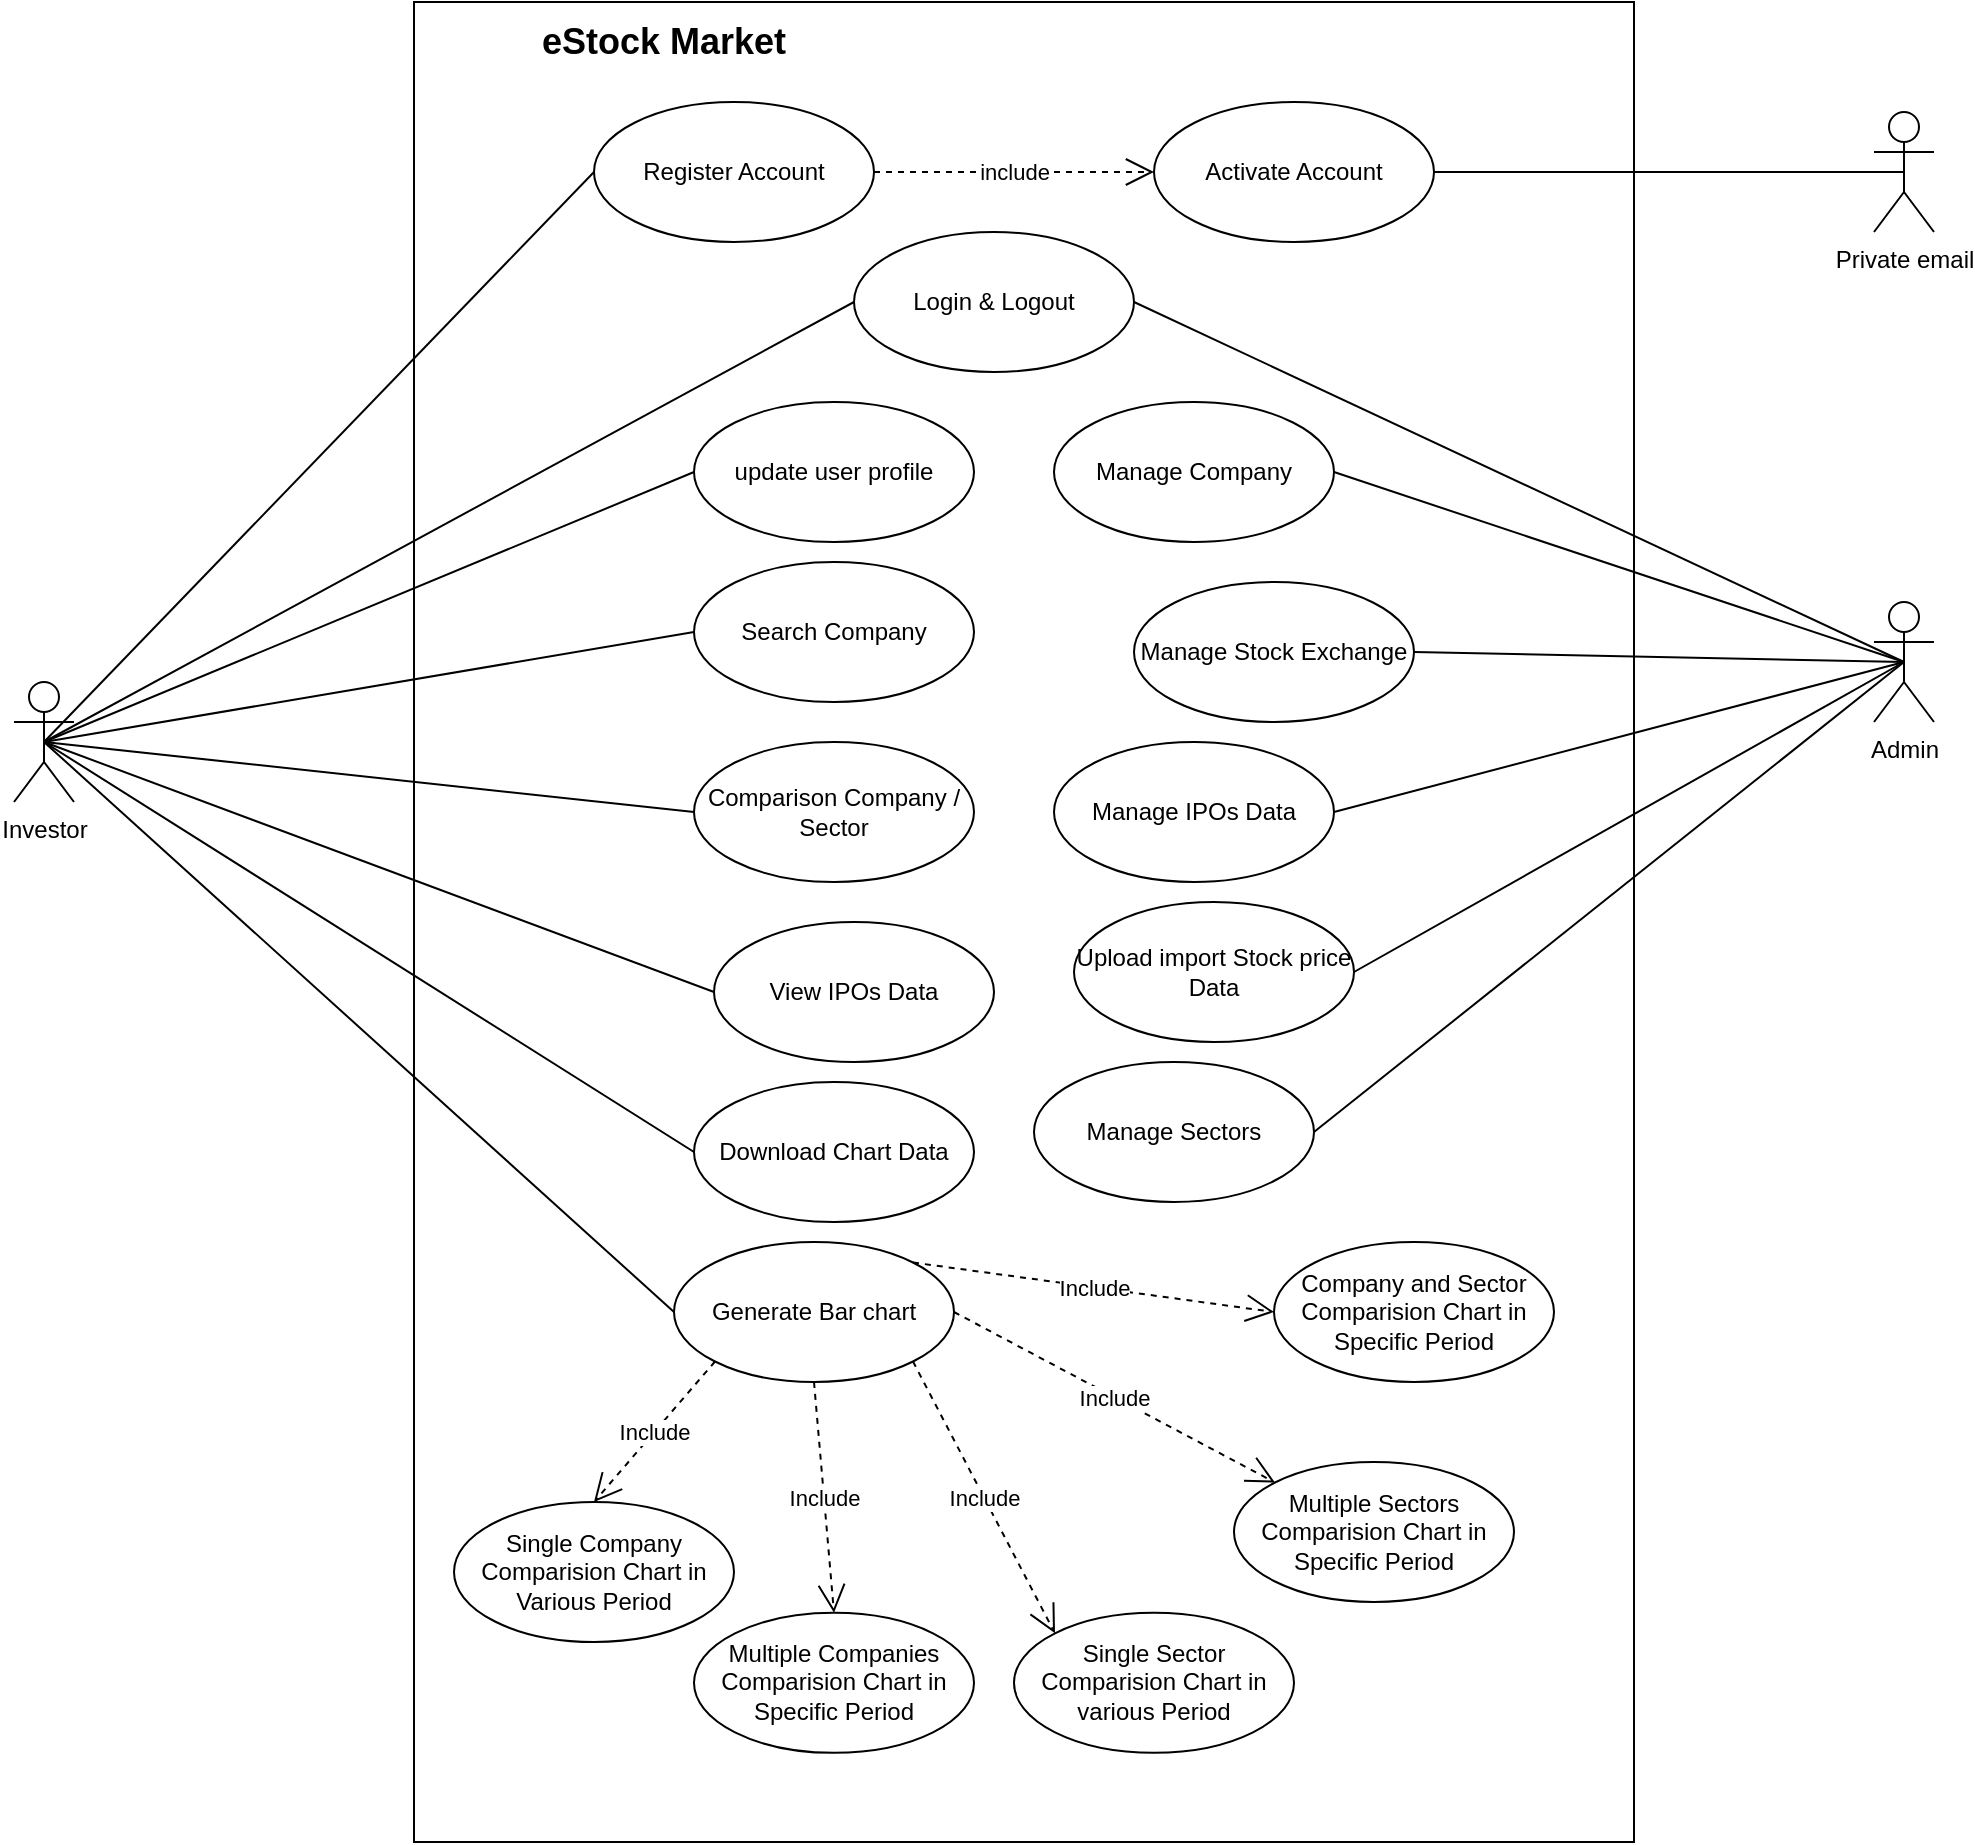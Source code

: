 <mxfile version="12.4.2" type="device" pages="1"><diagram name="Page-1" id="e7e014a7-5840-1c2e-5031-d8a46d1fe8dd"><mxGraphModel dx="1580" dy="1126" grid="1" gridSize="10" guides="1" tooltips="1" connect="1" arrows="1" fold="1" page="1" pageScale="1" pageWidth="1169" pageHeight="826" background="#ffffff" math="0" shadow="0"><root><mxCell id="0"/><mxCell id="1" parent="0"/><mxCell id="6gH7hLRX9gbW6ru8GHT0-45" value="" style="html=1;" vertex="1" parent="1"><mxGeometry x="250" y="20" width="610" height="920" as="geometry"/></mxCell><mxCell id="6gH7hLRX9gbW6ru8GHT0-41" value="Investor" style="shape=umlActor;verticalLabelPosition=bottom;labelBackgroundColor=#ffffff;verticalAlign=top;html=1;" vertex="1" parent="1"><mxGeometry x="50" y="360" width="30" height="60" as="geometry"/></mxCell><mxCell id="6gH7hLRX9gbW6ru8GHT0-42" value="Admin" style="shape=umlActor;verticalLabelPosition=bottom;labelBackgroundColor=#ffffff;verticalAlign=top;html=1;" vertex="1" parent="1"><mxGeometry x="980" y="320" width="30" height="60" as="geometry"/></mxCell><mxCell id="6gH7hLRX9gbW6ru8GHT0-43" value="Register Account" style="ellipse;whiteSpace=wrap;html=1;" vertex="1" parent="1"><mxGeometry x="340" y="70" width="140" height="70" as="geometry"/></mxCell><mxCell id="6gH7hLRX9gbW6ru8GHT0-44" value="Login &amp;amp; Logout" style="ellipse;whiteSpace=wrap;html=1;" vertex="1" parent="1"><mxGeometry x="470" y="135" width="140" height="70" as="geometry"/></mxCell><mxCell id="6gH7hLRX9gbW6ru8GHT0-59" value="update user profile" style="ellipse;whiteSpace=wrap;html=1;" vertex="1" parent="1"><mxGeometry x="390" y="220" width="140" height="70" as="geometry"/></mxCell><mxCell id="6gH7hLRX9gbW6ru8GHT0-62" value="Search Company" style="ellipse;whiteSpace=wrap;html=1;" vertex="1" parent="1"><mxGeometry x="390" y="300" width="140" height="70" as="geometry"/></mxCell><mxCell id="6gH7hLRX9gbW6ru8GHT0-64" value="Comparison Company / Sector" style="ellipse;whiteSpace=wrap;html=1;" vertex="1" parent="1"><mxGeometry x="390" y="390" width="140" height="70" as="geometry"/></mxCell><mxCell id="6gH7hLRX9gbW6ru8GHT0-66" value="&lt;span style=&quot;white-space: normal&quot;&gt;View IPOs Data&lt;/span&gt;" style="ellipse;whiteSpace=wrap;html=1;" vertex="1" parent="1"><mxGeometry x="400" y="480" width="140" height="70" as="geometry"/></mxCell><mxCell id="6gH7hLRX9gbW6ru8GHT0-68" value="Download Chart Data" style="ellipse;whiteSpace=wrap;html=1;" vertex="1" parent="1"><mxGeometry x="390" y="560" width="140" height="70" as="geometry"/></mxCell><mxCell id="6gH7hLRX9gbW6ru8GHT0-72" value="Manage Company" style="ellipse;whiteSpace=wrap;html=1;" vertex="1" parent="1"><mxGeometry x="570" y="220" width="140" height="70" as="geometry"/></mxCell><mxCell id="6gH7hLRX9gbW6ru8GHT0-74" value="Generate Bar chart" style="ellipse;whiteSpace=wrap;html=1;" vertex="1" parent="1"><mxGeometry x="380" y="640" width="140" height="70" as="geometry"/></mxCell><mxCell id="6gH7hLRX9gbW6ru8GHT0-76" value="&lt;font style=&quot;font-size: 18px&quot;&gt;&lt;b&gt;eStock Market&lt;/b&gt;&lt;/font&gt;" style="text;html=1;strokeColor=none;fillColor=none;align=center;verticalAlign=middle;whiteSpace=wrap;rounded=0;" vertex="1" parent="1"><mxGeometry x="310" y="30" width="130" height="20" as="geometry"/></mxCell><mxCell id="6gH7hLRX9gbW6ru8GHT0-77" value="Manage Stock Exchange" style="ellipse;whiteSpace=wrap;html=1;" vertex="1" parent="1"><mxGeometry x="610" y="310" width="140" height="70" as="geometry"/></mxCell><mxCell id="6gH7hLRX9gbW6ru8GHT0-79" value="Manage IPOs Data" style="ellipse;whiteSpace=wrap;html=1;" vertex="1" parent="1"><mxGeometry x="570" y="390" width="140" height="70" as="geometry"/></mxCell><mxCell id="6gH7hLRX9gbW6ru8GHT0-83" value="Upload import Stock price Data" style="ellipse;whiteSpace=wrap;html=1;" vertex="1" parent="1"><mxGeometry x="580" y="470" width="140" height="70" as="geometry"/></mxCell><mxCell id="6gH7hLRX9gbW6ru8GHT0-84" value="Manage Sectors" style="ellipse;whiteSpace=wrap;html=1;" vertex="1" parent="1"><mxGeometry x="560" y="550" width="140" height="70" as="geometry"/></mxCell><mxCell id="6gH7hLRX9gbW6ru8GHT0-85" value="" style="endArrow=none;html=1;entryX=0;entryY=0.5;entryDx=0;entryDy=0;exitX=0.5;exitY=0.5;exitDx=0;exitDy=0;exitPerimeter=0;" edge="1" parent="1" source="6gH7hLRX9gbW6ru8GHT0-41" target="6gH7hLRX9gbW6ru8GHT0-44"><mxGeometry width="50" height="50" relative="1" as="geometry"><mxPoint x="130" y="800" as="sourcePoint"/><mxPoint x="180" y="750" as="targetPoint"/></mxGeometry></mxCell><mxCell id="6gH7hLRX9gbW6ru8GHT0-86" value="" style="endArrow=none;html=1;entryX=0;entryY=0.5;entryDx=0;entryDy=0;exitX=0.5;exitY=0.5;exitDx=0;exitDy=0;exitPerimeter=0;" edge="1" parent="1" source="6gH7hLRX9gbW6ru8GHT0-41" target="6gH7hLRX9gbW6ru8GHT0-43"><mxGeometry width="50" height="50" relative="1" as="geometry"><mxPoint x="150" y="350" as="sourcePoint"/><mxPoint x="180" y="750" as="targetPoint"/></mxGeometry></mxCell><mxCell id="6gH7hLRX9gbW6ru8GHT0-87" value="" style="endArrow=none;html=1;exitX=0.5;exitY=0.5;exitDx=0;exitDy=0;exitPerimeter=0;entryX=0;entryY=0.5;entryDx=0;entryDy=0;" edge="1" parent="1" source="6gH7hLRX9gbW6ru8GHT0-41" target="6gH7hLRX9gbW6ru8GHT0-59"><mxGeometry width="50" height="50" relative="1" as="geometry"><mxPoint x="130" y="800" as="sourcePoint"/><mxPoint x="180" y="750" as="targetPoint"/></mxGeometry></mxCell><mxCell id="6gH7hLRX9gbW6ru8GHT0-88" value="" style="endArrow=none;html=1;exitX=0.5;exitY=0.5;exitDx=0;exitDy=0;exitPerimeter=0;entryX=0;entryY=0.5;entryDx=0;entryDy=0;" edge="1" parent="1" source="6gH7hLRX9gbW6ru8GHT0-41" target="6gH7hLRX9gbW6ru8GHT0-62"><mxGeometry width="50" height="50" relative="1" as="geometry"><mxPoint x="130" y="800" as="sourcePoint"/><mxPoint x="180" y="750" as="targetPoint"/></mxGeometry></mxCell><mxCell id="6gH7hLRX9gbW6ru8GHT0-89" value="" style="endArrow=none;html=1;exitX=0.5;exitY=0.5;exitDx=0;exitDy=0;exitPerimeter=0;entryX=0;entryY=0.5;entryDx=0;entryDy=0;" edge="1" parent="1" source="6gH7hLRX9gbW6ru8GHT0-41" target="6gH7hLRX9gbW6ru8GHT0-64"><mxGeometry width="50" height="50" relative="1" as="geometry"><mxPoint x="130" y="800" as="sourcePoint"/><mxPoint x="180" y="750" as="targetPoint"/></mxGeometry></mxCell><mxCell id="6gH7hLRX9gbW6ru8GHT0-90" value="" style="endArrow=none;html=1;exitX=0.5;exitY=0.5;exitDx=0;exitDy=0;exitPerimeter=0;entryX=0;entryY=0.5;entryDx=0;entryDy=0;" edge="1" parent="1" source="6gH7hLRX9gbW6ru8GHT0-41" target="6gH7hLRX9gbW6ru8GHT0-66"><mxGeometry width="50" height="50" relative="1" as="geometry"><mxPoint x="130" y="800" as="sourcePoint"/><mxPoint x="180" y="750" as="targetPoint"/></mxGeometry></mxCell><mxCell id="6gH7hLRX9gbW6ru8GHT0-91" value="" style="endArrow=none;html=1;exitX=0.5;exitY=0.5;exitDx=0;exitDy=0;exitPerimeter=0;entryX=0;entryY=0.5;entryDx=0;entryDy=0;" edge="1" parent="1" source="6gH7hLRX9gbW6ru8GHT0-41" target="6gH7hLRX9gbW6ru8GHT0-68"><mxGeometry width="50" height="50" relative="1" as="geometry"><mxPoint x="130" y="800" as="sourcePoint"/><mxPoint x="180" y="750" as="targetPoint"/></mxGeometry></mxCell><mxCell id="6gH7hLRX9gbW6ru8GHT0-92" value="" style="endArrow=none;html=1;exitX=0.5;exitY=0.5;exitDx=0;exitDy=0;exitPerimeter=0;entryX=0;entryY=0.5;entryDx=0;entryDy=0;" edge="1" parent="1" source="6gH7hLRX9gbW6ru8GHT0-41" target="6gH7hLRX9gbW6ru8GHT0-74"><mxGeometry width="50" height="50" relative="1" as="geometry"><mxPoint x="130" y="800" as="sourcePoint"/><mxPoint x="180" y="750" as="targetPoint"/></mxGeometry></mxCell><mxCell id="6gH7hLRX9gbW6ru8GHT0-93" value="" style="endArrow=none;html=1;exitX=0.5;exitY=0.5;exitDx=0;exitDy=0;exitPerimeter=0;entryX=1;entryY=0.5;entryDx=0;entryDy=0;" edge="1" parent="1" source="6gH7hLRX9gbW6ru8GHT0-42" target="6gH7hLRX9gbW6ru8GHT0-44"><mxGeometry width="50" height="50" relative="1" as="geometry"><mxPoint x="130" y="800" as="sourcePoint"/><mxPoint x="180" y="750" as="targetPoint"/></mxGeometry></mxCell><mxCell id="6gH7hLRX9gbW6ru8GHT0-94" value="" style="endArrow=none;html=1;entryX=0.5;entryY=0.5;entryDx=0;entryDy=0;entryPerimeter=0;exitX=1;exitY=0.5;exitDx=0;exitDy=0;" edge="1" parent="1" source="6gH7hLRX9gbW6ru8GHT0-72" target="6gH7hLRX9gbW6ru8GHT0-42"><mxGeometry width="50" height="50" relative="1" as="geometry"><mxPoint x="130" y="800" as="sourcePoint"/><mxPoint x="180" y="750" as="targetPoint"/></mxGeometry></mxCell><mxCell id="6gH7hLRX9gbW6ru8GHT0-95" value="" style="endArrow=none;html=1;entryX=0.5;entryY=0.5;entryDx=0;entryDy=0;entryPerimeter=0;exitX=1;exitY=0.5;exitDx=0;exitDy=0;" edge="1" parent="1" source="6gH7hLRX9gbW6ru8GHT0-77" target="6gH7hLRX9gbW6ru8GHT0-42"><mxGeometry width="50" height="50" relative="1" as="geometry"><mxPoint x="130" y="800" as="sourcePoint"/><mxPoint x="180" y="750" as="targetPoint"/></mxGeometry></mxCell><mxCell id="6gH7hLRX9gbW6ru8GHT0-96" value="" style="endArrow=none;html=1;entryX=0.5;entryY=0.5;entryDx=0;entryDy=0;entryPerimeter=0;exitX=1;exitY=0.5;exitDx=0;exitDy=0;" edge="1" parent="1" source="6gH7hLRX9gbW6ru8GHT0-79" target="6gH7hLRX9gbW6ru8GHT0-42"><mxGeometry width="50" height="50" relative="1" as="geometry"><mxPoint x="130" y="800" as="sourcePoint"/><mxPoint x="180" y="750" as="targetPoint"/></mxGeometry></mxCell><mxCell id="6gH7hLRX9gbW6ru8GHT0-97" value="" style="endArrow=none;html=1;entryX=0.5;entryY=0.5;entryDx=0;entryDy=0;entryPerimeter=0;exitX=1;exitY=0.5;exitDx=0;exitDy=0;" edge="1" parent="1" source="6gH7hLRX9gbW6ru8GHT0-83" target="6gH7hLRX9gbW6ru8GHT0-42"><mxGeometry width="50" height="50" relative="1" as="geometry"><mxPoint x="130" y="800" as="sourcePoint"/><mxPoint x="180" y="750" as="targetPoint"/></mxGeometry></mxCell><mxCell id="6gH7hLRX9gbW6ru8GHT0-98" value="" style="endArrow=none;html=1;entryX=0.5;entryY=0.5;entryDx=0;entryDy=0;entryPerimeter=0;exitX=1;exitY=0.5;exitDx=0;exitDy=0;" edge="1" parent="1" source="6gH7hLRX9gbW6ru8GHT0-84" target="6gH7hLRX9gbW6ru8GHT0-42"><mxGeometry width="50" height="50" relative="1" as="geometry"><mxPoint x="130" y="800" as="sourcePoint"/><mxPoint x="180" y="750" as="targetPoint"/></mxGeometry></mxCell><mxCell id="6gH7hLRX9gbW6ru8GHT0-99" value="Private email" style="shape=umlActor;verticalLabelPosition=bottom;labelBackgroundColor=#ffffff;verticalAlign=top;html=1;" vertex="1" parent="1"><mxGeometry x="980" y="75" width="30" height="60" as="geometry"/></mxCell><mxCell id="6gH7hLRX9gbW6ru8GHT0-100" value="Activate Account" style="ellipse;whiteSpace=wrap;html=1;" vertex="1" parent="1"><mxGeometry x="620" y="70" width="140" height="70" as="geometry"/></mxCell><mxCell id="6gH7hLRX9gbW6ru8GHT0-102" value="" style="endArrow=none;html=1;entryX=0.5;entryY=0.5;entryDx=0;entryDy=0;entryPerimeter=0;exitX=1;exitY=0.5;exitDx=0;exitDy=0;" edge="1" parent="1" source="6gH7hLRX9gbW6ru8GHT0-100" target="6gH7hLRX9gbW6ru8GHT0-99"><mxGeometry width="50" height="50" relative="1" as="geometry"><mxPoint x="130" y="800" as="sourcePoint"/><mxPoint x="180" y="750" as="targetPoint"/></mxGeometry></mxCell><mxCell id="6gH7hLRX9gbW6ru8GHT0-103" value="include" style="endArrow=open;endSize=12;dashed=1;html=1;entryX=0;entryY=0.5;entryDx=0;entryDy=0;exitX=1;exitY=0.5;exitDx=0;exitDy=0;" edge="1" parent="1" source="6gH7hLRX9gbW6ru8GHT0-43" target="6gH7hLRX9gbW6ru8GHT0-100"><mxGeometry width="160" relative="1" as="geometry"><mxPoint x="130" y="750" as="sourcePoint"/><mxPoint x="290" y="750" as="targetPoint"/></mxGeometry></mxCell><mxCell id="6gH7hLRX9gbW6ru8GHT0-105" value="Single Company Comparision Chart in Various Period" style="ellipse;whiteSpace=wrap;html=1;" vertex="1" parent="1"><mxGeometry x="270" y="770" width="140" height="70" as="geometry"/></mxCell><mxCell id="6gH7hLRX9gbW6ru8GHT0-106" value="Include" style="endArrow=open;endSize=12;dashed=1;html=1;exitX=0;exitY=1;exitDx=0;exitDy=0;entryX=0.5;entryY=0;entryDx=0;entryDy=0;" edge="1" parent="1" source="6gH7hLRX9gbW6ru8GHT0-74" target="6gH7hLRX9gbW6ru8GHT0-105"><mxGeometry width="160" relative="1" as="geometry"><mxPoint x="130" y="830" as="sourcePoint"/><mxPoint x="290" y="830" as="targetPoint"/></mxGeometry></mxCell><mxCell id="6gH7hLRX9gbW6ru8GHT0-107" value="Multiple Companies Comparision Chart in Specific Period" style="ellipse;whiteSpace=wrap;html=1;" vertex="1" parent="1"><mxGeometry x="390" y="825.43" width="140" height="70" as="geometry"/></mxCell><mxCell id="6gH7hLRX9gbW6ru8GHT0-108" value="Include" style="endArrow=open;endSize=12;dashed=1;html=1;exitX=0.5;exitY=1;exitDx=0;exitDy=0;entryX=0.5;entryY=0;entryDx=0;entryDy=0;" edge="1" parent="1" source="6gH7hLRX9gbW6ru8GHT0-74" target="6gH7hLRX9gbW6ru8GHT0-107"><mxGeometry width="160" relative="1" as="geometry"><mxPoint x="460.0" y="720.0" as="sourcePoint"/><mxPoint x="400.0" y="835.43" as="targetPoint"/></mxGeometry></mxCell><mxCell id="6gH7hLRX9gbW6ru8GHT0-109" value="Single Sector Comparision Chart in various Period" style="ellipse;whiteSpace=wrap;html=1;" vertex="1" parent="1"><mxGeometry x="550" y="825.43" width="140" height="70" as="geometry"/></mxCell><mxCell id="6gH7hLRX9gbW6ru8GHT0-110" value="Include" style="endArrow=open;endSize=12;dashed=1;html=1;exitX=1;exitY=1;exitDx=0;exitDy=0;entryX=0;entryY=0;entryDx=0;entryDy=0;" edge="1" parent="1" source="6gH7hLRX9gbW6ru8GHT0-74" target="6gH7hLRX9gbW6ru8GHT0-109"><mxGeometry width="160" relative="1" as="geometry"><mxPoint x="460.0" y="720.0" as="sourcePoint"/><mxPoint x="470.0" y="835.43" as="targetPoint"/></mxGeometry></mxCell><mxCell id="6gH7hLRX9gbW6ru8GHT0-111" value="Multiple Sectors Comparision Chart in Specific Period" style="ellipse;whiteSpace=wrap;html=1;" vertex="1" parent="1"><mxGeometry x="660" y="750" width="140" height="70" as="geometry"/></mxCell><mxCell id="6gH7hLRX9gbW6ru8GHT0-112" value="Include" style="endArrow=open;endSize=12;dashed=1;html=1;exitX=1;exitY=0.5;exitDx=0;exitDy=0;entryX=0;entryY=0;entryDx=0;entryDy=0;" edge="1" parent="1" source="6gH7hLRX9gbW6ru8GHT0-74" target="6gH7hLRX9gbW6ru8GHT0-111"><mxGeometry width="160" relative="1" as="geometry"><mxPoint x="460.0" y="720.0" as="sourcePoint"/><mxPoint x="579.995" y="845.938" as="targetPoint"/></mxGeometry></mxCell><mxCell id="6gH7hLRX9gbW6ru8GHT0-113" value="Company and Sector Comparision Chart in Specific Period" style="ellipse;whiteSpace=wrap;html=1;" vertex="1" parent="1"><mxGeometry x="680" y="640" width="140" height="70" as="geometry"/></mxCell><mxCell id="6gH7hLRX9gbW6ru8GHT0-114" value="Include" style="endArrow=open;endSize=12;dashed=1;html=1;exitX=1;exitY=0;exitDx=0;exitDy=0;entryX=0;entryY=0.5;entryDx=0;entryDy=0;" edge="1" parent="1" source="6gH7hLRX9gbW6ru8GHT0-74" target="6gH7hLRX9gbW6ru8GHT0-113"><mxGeometry width="160" relative="1" as="geometry"><mxPoint x="530" y="685.0" as="sourcePoint"/><mxPoint x="689.995" y="770.508" as="targetPoint"/></mxGeometry></mxCell></root></mxGraphModel></diagram></mxfile>